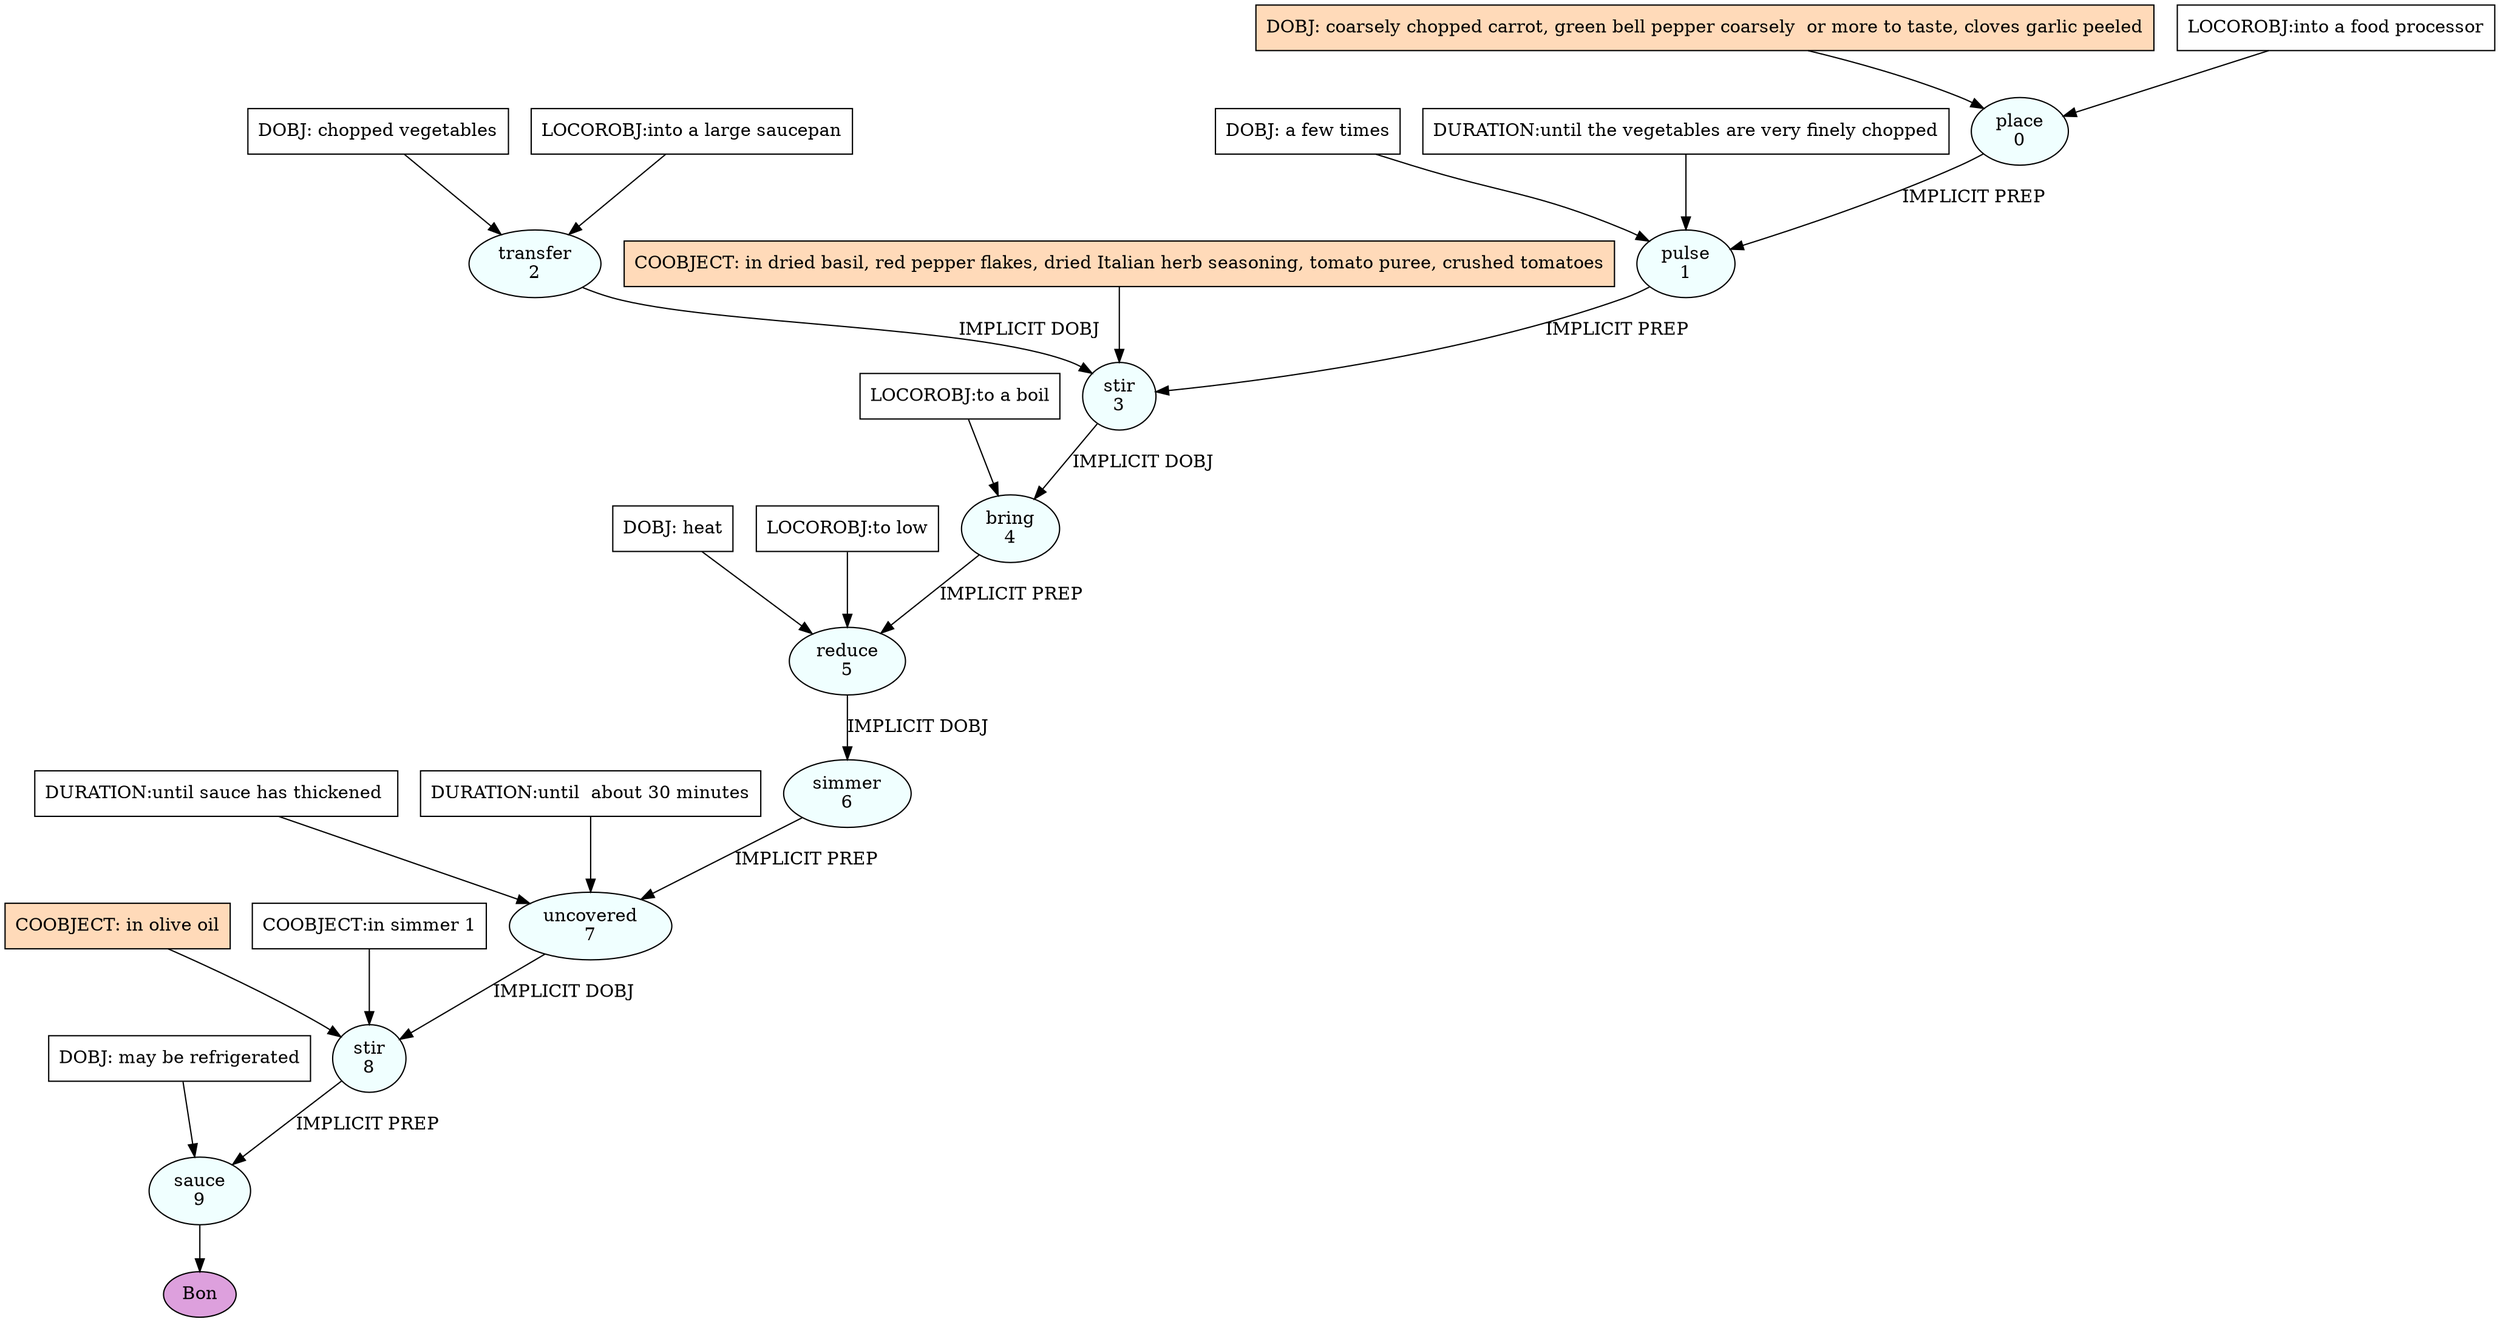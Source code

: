digraph recipe {
E0[label="place
0", shape=oval, style=filled, fillcolor=azure]
E1[label="pulse
1", shape=oval, style=filled, fillcolor=azure]
E2[label="transfer
2", shape=oval, style=filled, fillcolor=azure]
E3[label="stir
3", shape=oval, style=filled, fillcolor=azure]
E4[label="bring
4", shape=oval, style=filled, fillcolor=azure]
E5[label="reduce
5", shape=oval, style=filled, fillcolor=azure]
E6[label="simmer
6", shape=oval, style=filled, fillcolor=azure]
E7[label="uncovered
7", shape=oval, style=filled, fillcolor=azure]
E8[label="stir
8", shape=oval, style=filled, fillcolor=azure]
E9[label="sauce
9", shape=oval, style=filled, fillcolor=azure]
D2[label="DOBJ: chopped vegetables", shape=box, style=filled, fillcolor=white]
D2 -> E2
P2_0[label="LOCOROBJ:into a large saucepan", shape=box, style=filled, fillcolor=white]
P2_0 -> E2
D0[label="DOBJ: coarsely chopped carrot, green bell pepper coarsely  or more to taste, cloves garlic peeled", shape=box, style=filled, fillcolor=peachpuff]
D0 -> E0
P0_0[label="LOCOROBJ:into a food processor", shape=box, style=filled, fillcolor=white]
P0_0 -> E0
D1_0[label="DOBJ: a few times", shape=box, style=filled, fillcolor=white]
D1_0 -> E1
E0 -> E1 [label="IMPLICIT PREP"]
P1_1_0[label="DURATION:until the vegetables are very finely chopped", shape=box, style=filled, fillcolor=white]
P1_1_0 -> E1
E2 -> E3 [label="IMPLICIT DOBJ"]
E1 -> E3 [label="IMPLICIT PREP"]
P3_1_ing[label="COOBJECT: in dried basil, red pepper flakes, dried Italian herb seasoning, tomato puree, crushed tomatoes", shape=box, style=filled, fillcolor=peachpuff]
P3_1_ing -> E3
E3 -> E4 [label="IMPLICIT DOBJ"]
P4_0_0[label="LOCOROBJ:to a boil", shape=box, style=filled, fillcolor=white]
P4_0_0 -> E4
D5_0[label="DOBJ: heat", shape=box, style=filled, fillcolor=white]
D5_0 -> E5
E4 -> E5 [label="IMPLICIT PREP"]
P5_1_0[label="LOCOROBJ:to low", shape=box, style=filled, fillcolor=white]
P5_1_0 -> E5
E5 -> E6 [label="IMPLICIT DOBJ"]
E6 -> E7 [label="IMPLICIT PREP"]
P7_1_0[label="DURATION:until sauce has thickened ", shape=box, style=filled, fillcolor=white]
P7_1_0 -> E7
P7_1_1[label="DURATION:until  about 30 minutes", shape=box, style=filled, fillcolor=white]
P7_1_1 -> E7
E7 -> E8 [label="IMPLICIT DOBJ"]
P8_0_ing[label="COOBJECT: in olive oil", shape=box, style=filled, fillcolor=peachpuff]
P8_0_ing -> E8
P8_0_0[label="COOBJECT:in simmer 1", shape=box, style=filled, fillcolor=white]
P8_0_0 -> E8
D9_0[label="DOBJ: may be refrigerated", shape=box, style=filled, fillcolor=white]
D9_0 -> E9
E8 -> E9 [label="IMPLICIT PREP"]
EOR[label="Bon", shape=oval, style=filled, fillcolor=plum]
E9 -> EOR
}
